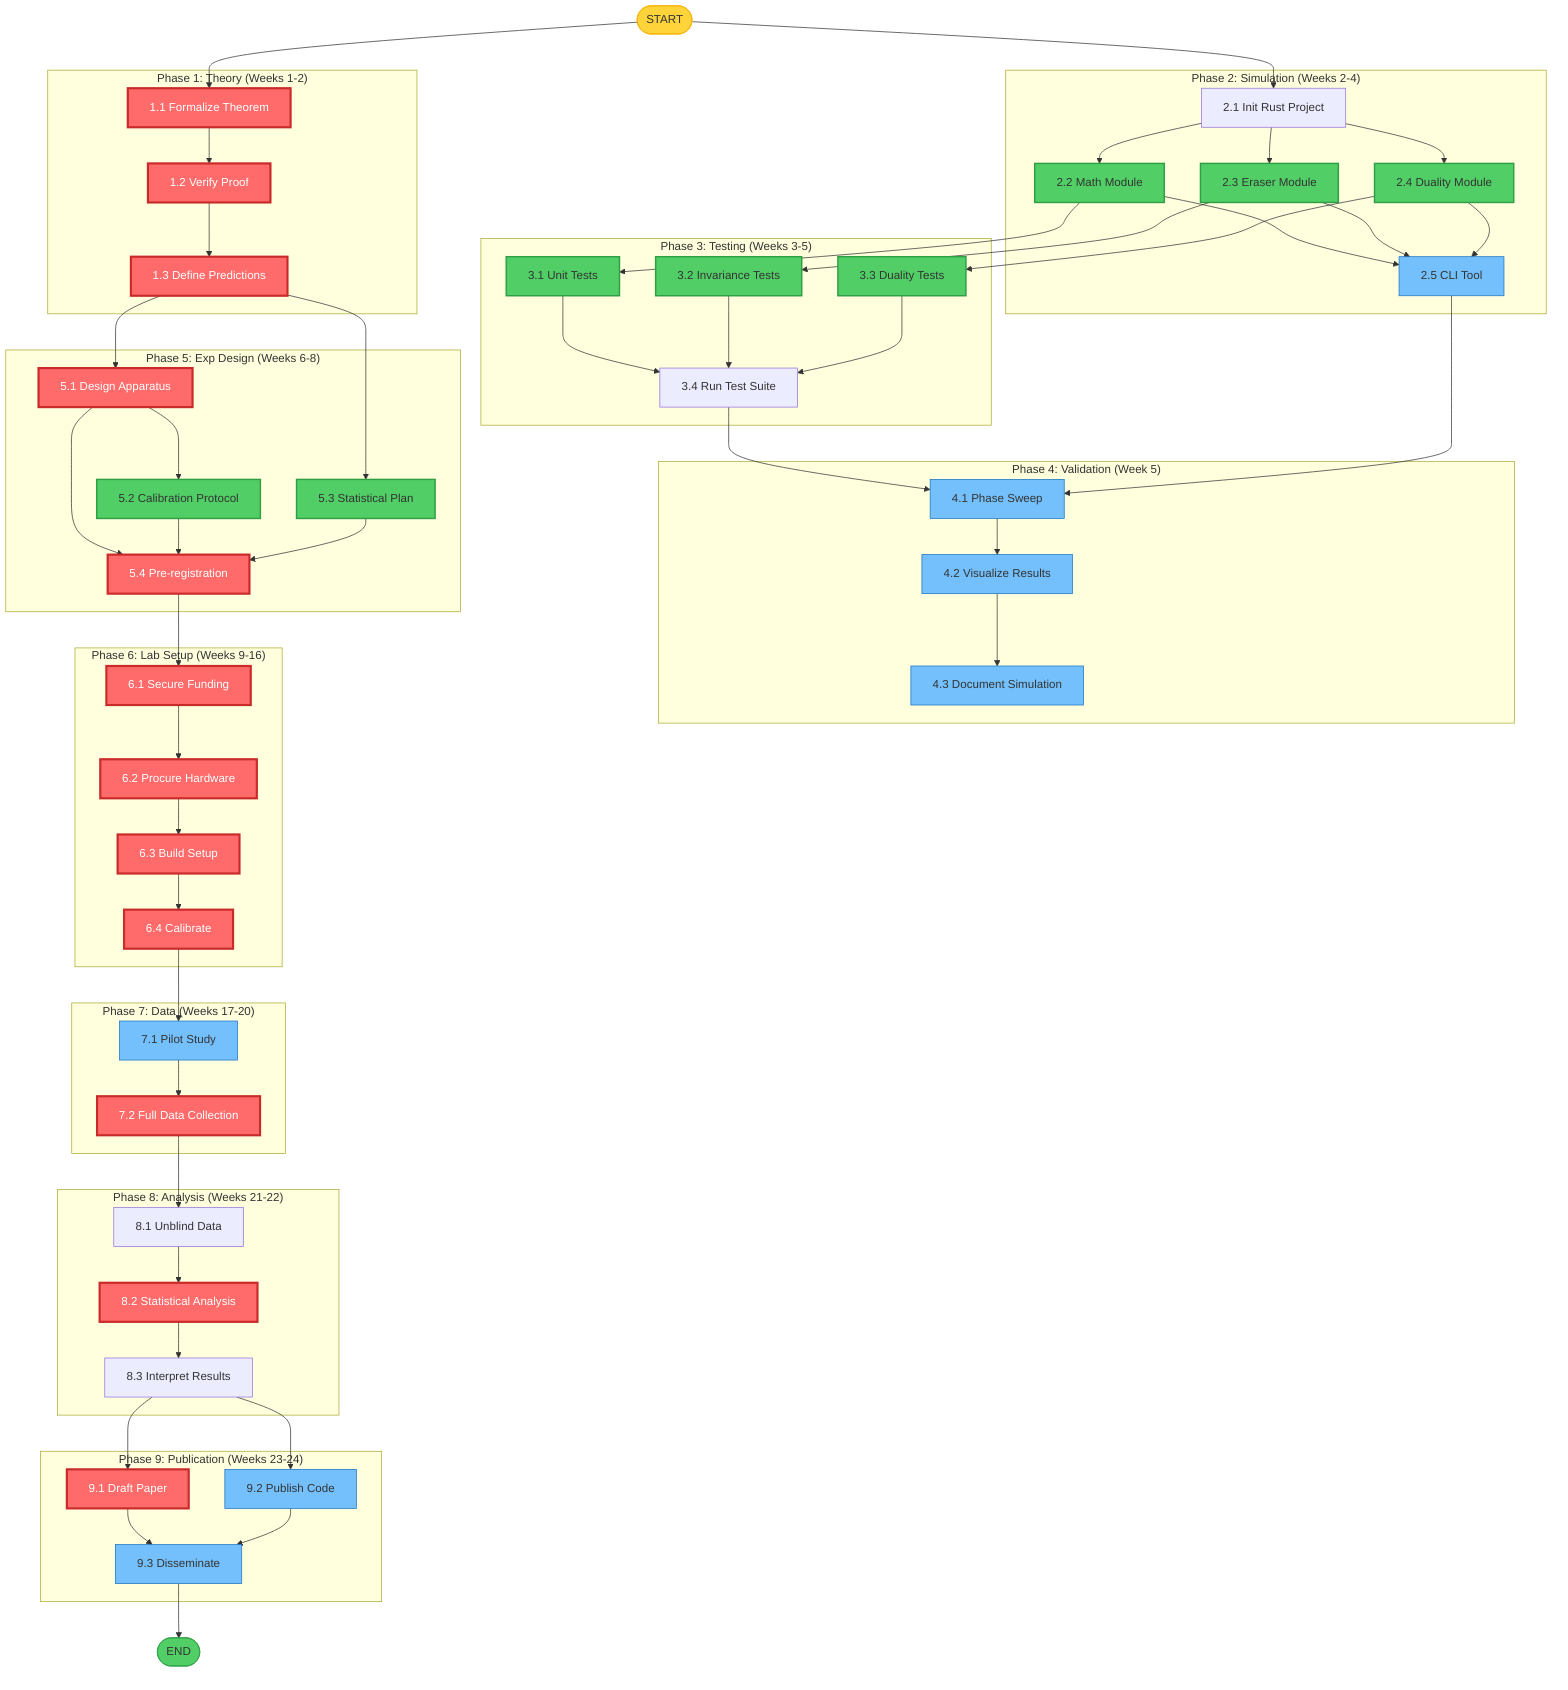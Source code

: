 %% Observer-Agnostic Measurement GOAP Dependency Graph
%% Use https://mermaid.live to visualize

graph TD
    %% Phase 1: Theoretical Foundation
    START([START]) --> A11[1.1 Formalize Theorem]
    A11 --> A12[1.2 Verify Proof]
    A12 --> A13[1.3 Define Predictions]

    %% Phase 2: Simulation Infrastructure
    START --> A21[2.1 Init Rust Project]
    A21 --> A22[2.2 Math Module]
    A21 --> A23[2.3 Eraser Module]
    A21 --> A24[2.4 Duality Module]
    A22 --> A25[2.5 CLI Tool]
    A23 --> A25
    A24 --> A25

    %% Phase 3: Testing
    A22 --> A31[3.1 Unit Tests]
    A23 --> A32[3.2 Invariance Tests]
    A24 --> A33[3.3 Duality Tests]
    A31 --> A34[3.4 Run Test Suite]
    A32 --> A34
    A33 --> A34

    %% Phase 4: Computational Validation
    A34 --> A41[4.1 Phase Sweep]
    A25 --> A41
    A41 --> A42[4.2 Visualize Results]
    A42 --> A43[4.3 Document Simulation]

    %% Phase 5: Experimental Design
    A13 --> A51[5.1 Design Apparatus]
    A51 --> A52[5.2 Calibration Protocol]
    A13 --> A53[5.3 Statistical Plan]
    A51 --> A54[5.4 Pre-registration]
    A52 --> A54
    A53 --> A54

    %% Phase 6: Hardware & Lab
    A54 --> A61[6.1 Secure Funding]
    A61 --> A62[6.2 Procure Hardware]
    A62 --> A63[6.3 Build Setup]
    A63 --> A64[6.4 Calibrate]

    %% Phase 7: Data Collection
    A64 --> A71[7.1 Pilot Study]
    A71 --> A72[7.2 Full Data Collection]

    %% Phase 8: Analysis
    A72 --> A81[8.1 Unblind Data]
    A81 --> A82[8.2 Statistical Analysis]
    A82 --> A83[8.3 Interpret Results]

    %% Phase 9: Publication
    A83 --> A91[9.1 Draft Paper]
    A83 --> A92[9.2 Publish Code]
    A91 --> A93[9.3 Disseminate]
    A92 --> A93
    A93 --> END([END])

    %% Critical Path Styling
    classDef critical fill:#ff6b6b,stroke:#c92a2a,stroke-width:3px,color:#fff
    classDef parallel fill:#51cf66,stroke:#2f9e44,stroke-width:2px
    classDef optional fill:#74c0fc,stroke:#1971c2,stroke-width:1px

    class A11,A12,A13,A51,A54,A61,A62,A63,A64,A72,A82,A91 critical
    class A22,A23,A24,A31,A32,A33,A52,A53 parallel
    class A25,A41,A42,A43,A71,A92,A93 optional

    %% Phase Labels
    subgraph Phase1["Phase 1: Theory (Weeks 1-2)"]
        A11
        A12
        A13
    end

    subgraph Phase2["Phase 2: Simulation (Weeks 2-4)"]
        A21
        A22
        A23
        A24
        A25
    end

    subgraph Phase3["Phase 3: Testing (Weeks 3-5)"]
        A31
        A32
        A33
        A34
    end

    subgraph Phase4["Phase 4: Validation (Week 5)"]
        A41
        A42
        A43
    end

    subgraph Phase5["Phase 5: Exp Design (Weeks 6-8)"]
        A51
        A52
        A53
        A54
    end

    subgraph Phase6["Phase 6: Lab Setup (Weeks 9-16)"]
        A61
        A62
        A63
        A64
    end

    subgraph Phase7["Phase 7: Data (Weeks 17-20)"]
        A71
        A72
    end

    subgraph Phase8["Phase 8: Analysis (Weeks 21-22)"]
        A81
        A82
        A83
    end

    subgraph Phase9["Phase 9: Publication (Weeks 23-24)"]
        A91
        A92
        A93
    end

    %% Legend
    style START fill:#ffd43b,stroke:#fab005
    style END fill:#51cf66,stroke:#2f9e44